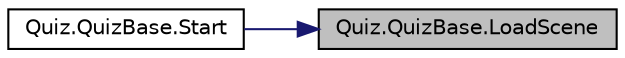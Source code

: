 digraph "Quiz.QuizBase.LoadScene"
{
 // INTERACTIVE_SVG=YES
 // LATEX_PDF_SIZE
  edge [fontname="Helvetica",fontsize="10",labelfontname="Helvetica",labelfontsize="10"];
  node [fontname="Helvetica",fontsize="10",shape=record];
  rankdir="RL";
  Node1 [label="Quiz.QuizBase.LoadScene",height=0.2,width=0.4,color="black", fillcolor="grey75", style="filled", fontcolor="black",tooltip=" "];
  Node1 -> Node2 [dir="back",color="midnightblue",fontsize="10",style="solid",fontname="Helvetica"];
  Node2 [label="Quiz.QuizBase.Start",height=0.2,width=0.4,color="black", fillcolor="white", style="filled",URL="$class_quiz_1_1_quiz_base.html#a62bd75950b67b8daa323ace19bc8cc7c",tooltip="是否加载完成"];
}

